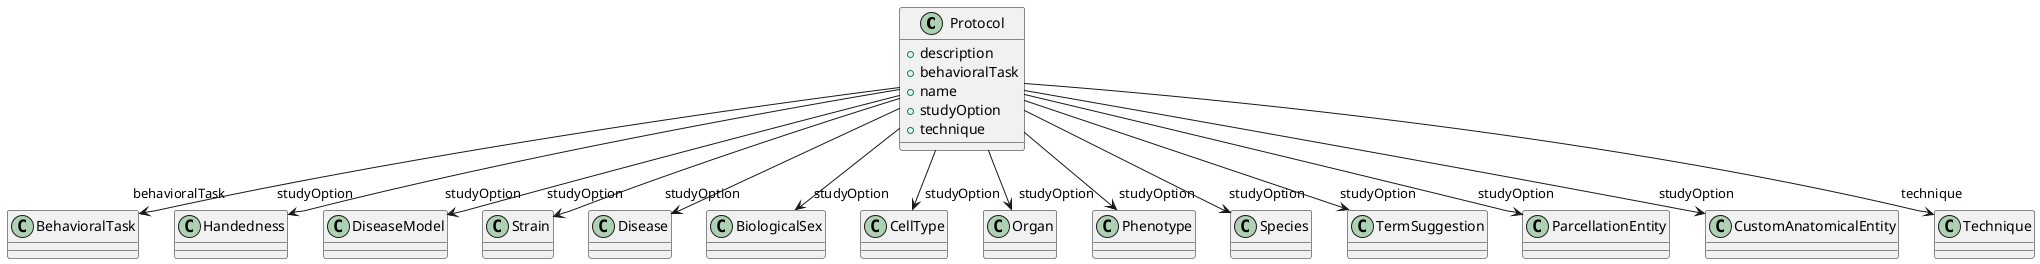@startuml
class Protocol {
+description
+behavioralTask
+name
+studyOption
+technique

}
Protocol -d-> "behavioralTask" BehavioralTask
Protocol -d-> "studyOption" Handedness
Protocol -d-> "studyOption" DiseaseModel
Protocol -d-> "studyOption" Strain
Protocol -d-> "studyOption" Disease
Protocol -d-> "studyOption" BiologicalSex
Protocol -d-> "studyOption" CellType
Protocol -d-> "studyOption" Organ
Protocol -d-> "studyOption" Phenotype
Protocol -d-> "studyOption" Species
Protocol -d-> "studyOption" TermSuggestion
Protocol -d-> "studyOption" ParcellationEntity
Protocol -d-> "studyOption" CustomAnatomicalEntity
Protocol -d-> "technique" Technique

@enduml